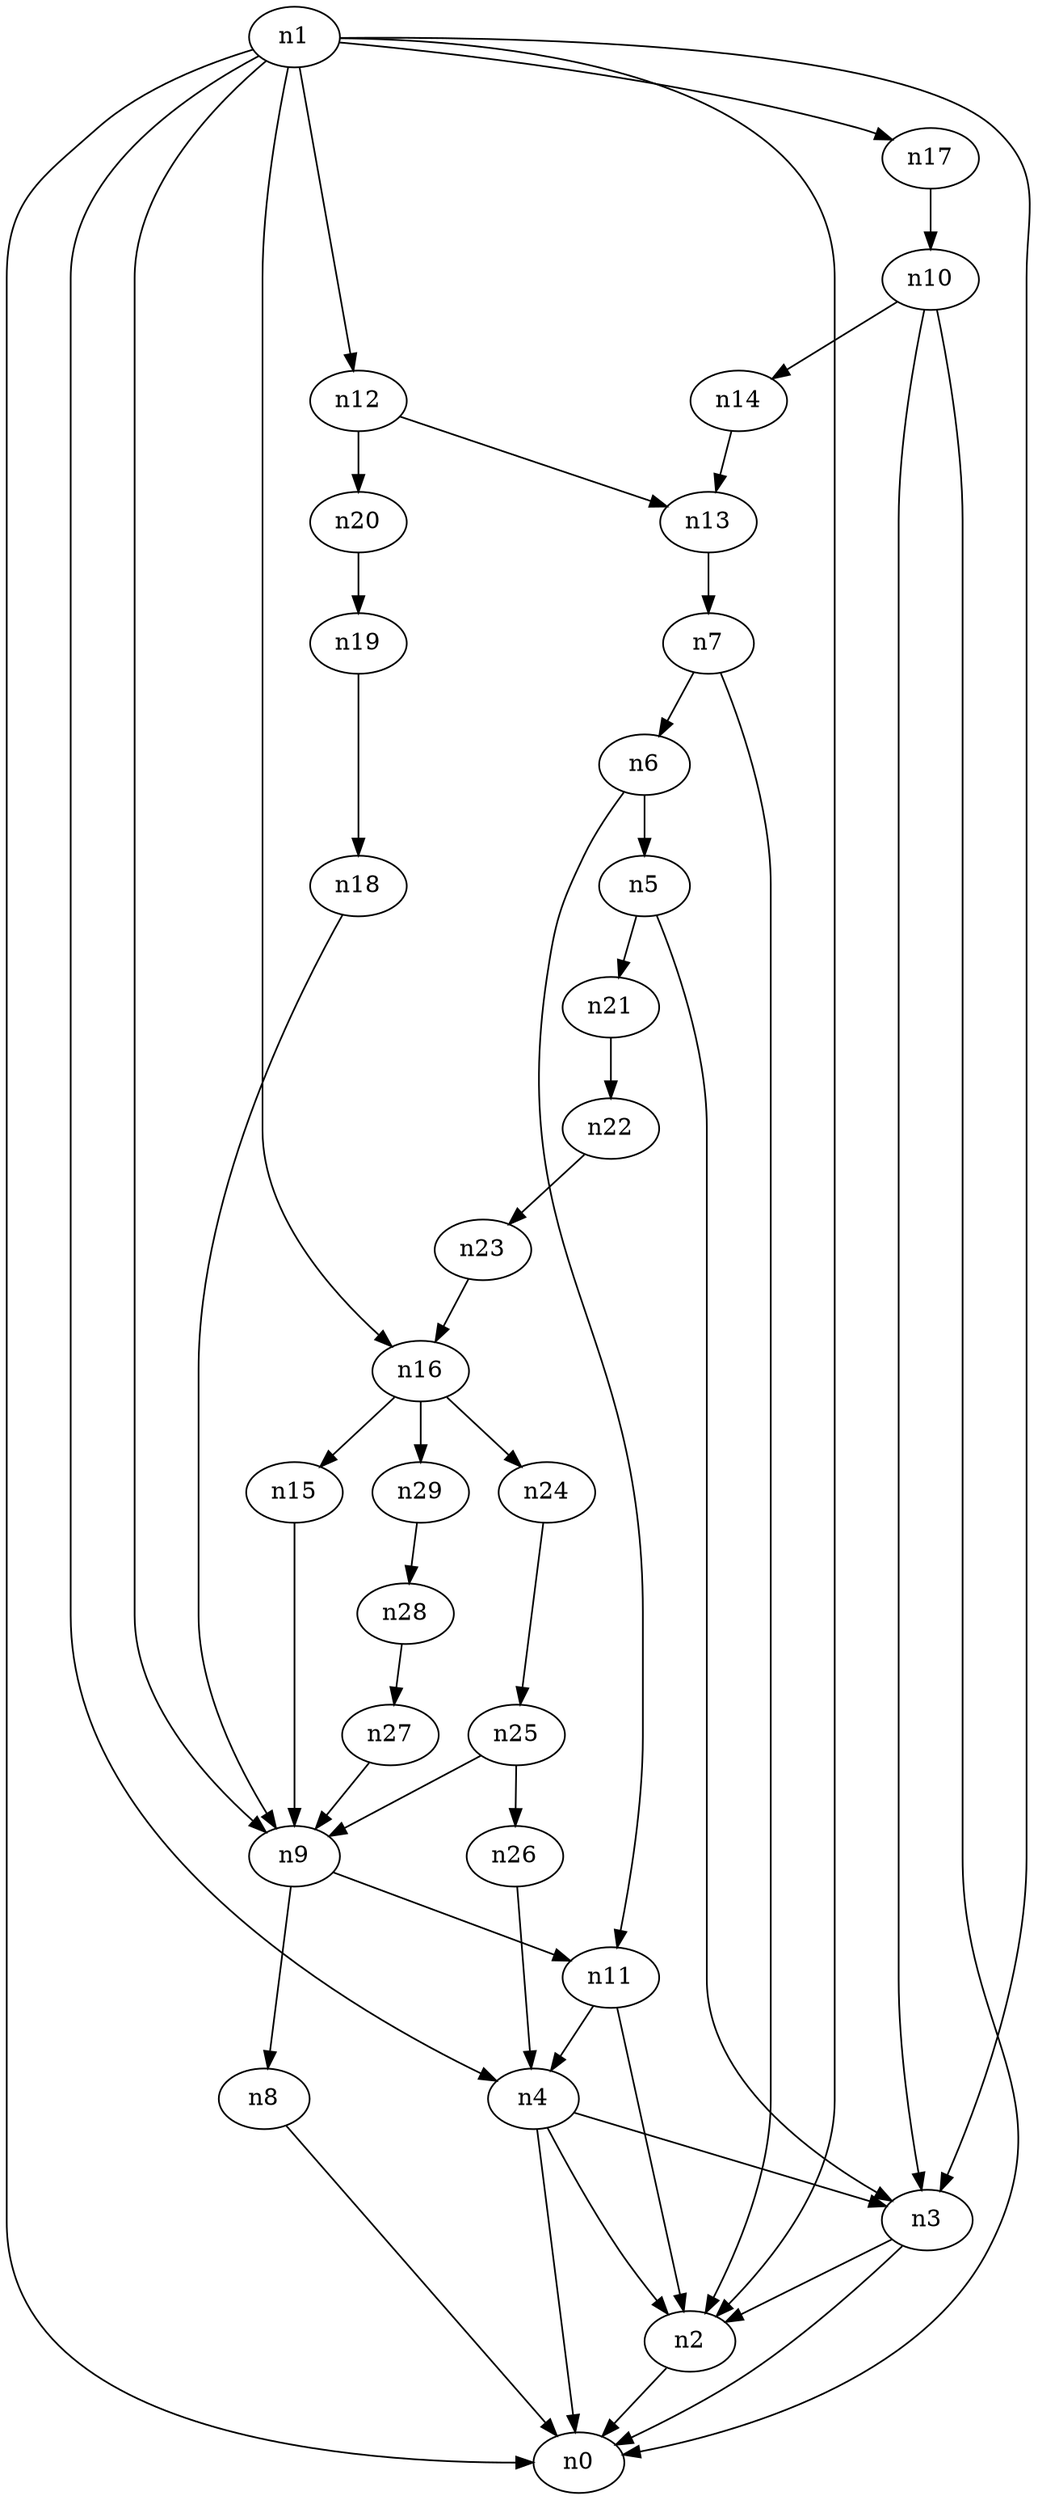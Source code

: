 digraph G {
	n1 -> n0	 [_graphml_id=e0];
	n1 -> n2	 [_graphml_id=e1];
	n1 -> n3	 [_graphml_id=e6];
	n1 -> n4	 [_graphml_id=e9];
	n1 -> n9	 [_graphml_id=e16];
	n1 -> n12	 [_graphml_id=e22];
	n1 -> n16	 [_graphml_id=e28];
	n1 -> n17	 [_graphml_id=e30];
	n2 -> n0	 [_graphml_id=e5];
	n3 -> n0	 [_graphml_id=e8];
	n3 -> n2	 [_graphml_id=e2];
	n4 -> n0	 [_graphml_id=e4];
	n4 -> n2	 [_graphml_id=e7];
	n4 -> n3	 [_graphml_id=e3];
	n5 -> n3	 [_graphml_id=e10];
	n5 -> n21	 [_graphml_id=e36];
	n6 -> n5	 [_graphml_id=e11];
	n6 -> n11	 [_graphml_id=e21];
	n7 -> n2	 [_graphml_id=e13];
	n7 -> n6	 [_graphml_id=e12];
	n8 -> n0	 [_graphml_id=e14];
	n9 -> n8	 [_graphml_id=e15];
	n9 -> n11	 [_graphml_id=e19];
	n10 -> n0	 [_graphml_id=e18];
	n10 -> n3	 [_graphml_id=e17];
	n10 -> n14	 [_graphml_id=e25];
	n11 -> n2	 [_graphml_id=e20];
	n11 -> n4	 [_graphml_id=e31];
	n12 -> n13	 [_graphml_id=e23];
	n12 -> n20	 [_graphml_id=e35];
	n13 -> n7	 [_graphml_id=e45];
	n14 -> n13	 [_graphml_id=e24];
	n15 -> n9	 [_graphml_id=e26];
	n16 -> n15	 [_graphml_id=e27];
	n16 -> n24	 [_graphml_id=e40];
	n16 -> n29	 [_graphml_id=e49];
	n17 -> n10	 [_graphml_id=e29];
	n18 -> n9	 [_graphml_id=e32];
	n19 -> n18	 [_graphml_id=e33];
	n20 -> n19	 [_graphml_id=e34];
	n21 -> n22	 [_graphml_id=e37];
	n22 -> n23	 [_graphml_id=e38];
	n23 -> n16	 [_graphml_id=e39];
	n24 -> n25	 [_graphml_id=e41];
	n25 -> n9	 [_graphml_id=e42];
	n25 -> n26	 [_graphml_id=e43];
	n26 -> n4	 [_graphml_id=e44];
	n27 -> n9	 [_graphml_id=e46];
	n28 -> n27	 [_graphml_id=e47];
	n29 -> n28	 [_graphml_id=e48];
}
